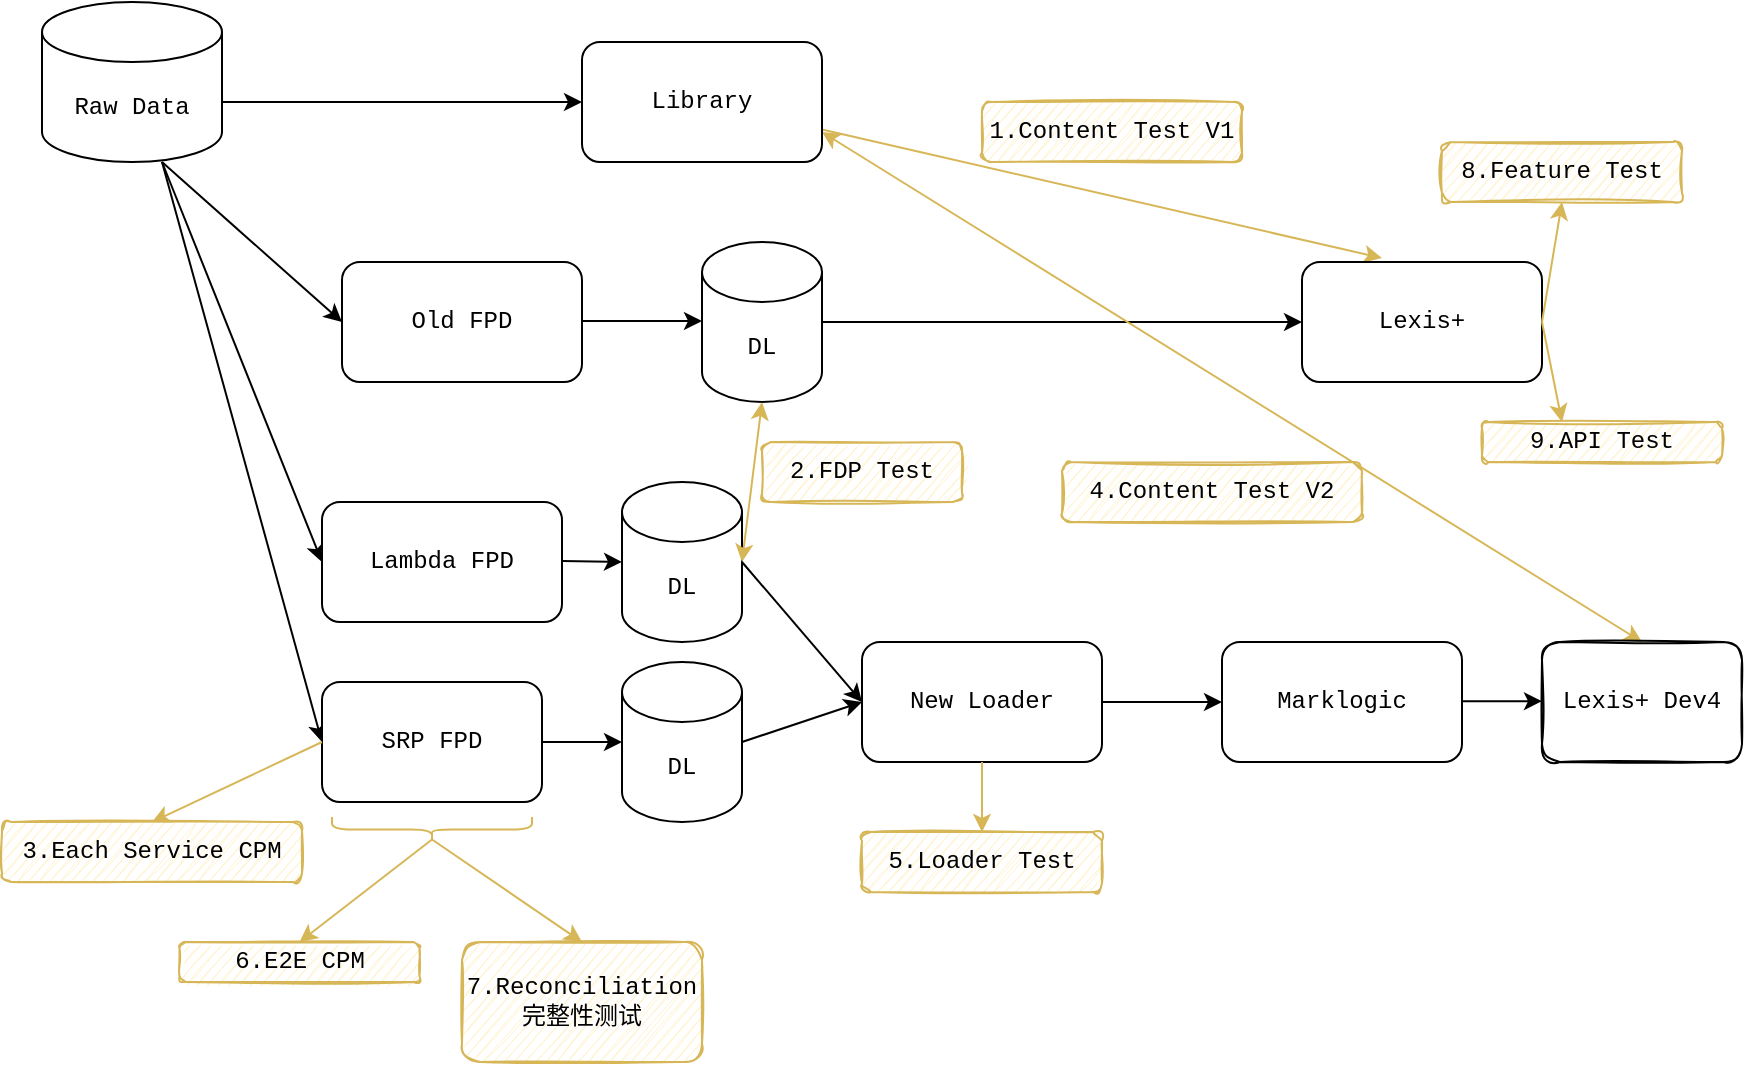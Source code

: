 <mxfile version="14.8.4" type="github"><diagram id="z3M5qpq1Decsd7AQ80GU" name="Page-1"><mxGraphModel dx="2038" dy="610" grid="1" gridSize="10" guides="1" tooltips="1" connect="1" arrows="1" fold="1" page="1" pageScale="1" pageWidth="900" pageHeight="1600" math="0" shadow="0"><root><mxCell id="0"/><mxCell id="1" parent="0"/><mxCell id="dSbf3dLTvjtkeGo2KUm8-36" value="1.Content Test V1" style="rounded=1;whiteSpace=wrap;html=1;fillColor=#fff2cc;strokeColor=#d6b656;fontFamily=Courier New;fontStyle=0;shadow=0;sketch=1;" vertex="1" parent="1"><mxGeometry x="480" y="220" width="130" height="30" as="geometry"/></mxCell><mxCell id="dSbf3dLTvjtkeGo2KUm8-1" value="Raw Data" style="shape=cylinder3;whiteSpace=wrap;html=1;boundedLbl=1;backgroundOutline=1;size=15;rounded=1;fontFamily=Courier New;fontStyle=0" vertex="1" parent="1"><mxGeometry x="10" y="170" width="90" height="80" as="geometry"/></mxCell><mxCell id="dSbf3dLTvjtkeGo2KUm8-2" value="" style="endArrow=classic;html=1;fontFamily=Courier New;fontStyle=0" edge="1" parent="1"><mxGeometry width="50" height="50" relative="1" as="geometry"><mxPoint x="100" y="220" as="sourcePoint"/><mxPoint x="280" y="220" as="targetPoint"/></mxGeometry></mxCell><mxCell id="dSbf3dLTvjtkeGo2KUm8-4" value="" style="endArrow=classic;html=1;fontFamily=Courier New;fontStyle=0" edge="1" parent="1"><mxGeometry width="50" height="50" relative="1" as="geometry"><mxPoint x="70" y="250" as="sourcePoint"/><mxPoint x="160" y="330" as="targetPoint"/></mxGeometry></mxCell><mxCell id="dSbf3dLTvjtkeGo2KUm8-5" value="Old FPD" style="whiteSpace=wrap;html=1;rounded=1;fontFamily=Courier New;fontStyle=0" vertex="1" parent="1"><mxGeometry x="160" y="300" width="120" height="60" as="geometry"/></mxCell><mxCell id="dSbf3dLTvjtkeGo2KUm8-6" value="" style="endArrow=classic;html=1;fontFamily=Courier New;fontStyle=0" edge="1" parent="1"><mxGeometry width="50" height="50" relative="1" as="geometry"><mxPoint x="280" y="329.5" as="sourcePoint"/><mxPoint x="340" y="329.5" as="targetPoint"/></mxGeometry></mxCell><mxCell id="dSbf3dLTvjtkeGo2KUm8-7" value="DL" style="shape=cylinder3;whiteSpace=wrap;html=1;boundedLbl=1;backgroundOutline=1;size=15;rounded=1;fontFamily=Courier New;fontStyle=0" vertex="1" parent="1"><mxGeometry x="340" y="290" width="60" height="80" as="geometry"/></mxCell><mxCell id="dSbf3dLTvjtkeGo2KUm8-8" value="" style="endArrow=classic;html=1;entryX=0;entryY=0.5;entryDx=0;entryDy=0;fontFamily=Courier New;fontStyle=0" edge="1" parent="1" target="dSbf3dLTvjtkeGo2KUm8-9"><mxGeometry width="50" height="50" relative="1" as="geometry"><mxPoint x="400" y="330" as="sourcePoint"/><mxPoint x="550" y="330" as="targetPoint"/></mxGeometry></mxCell><mxCell id="dSbf3dLTvjtkeGo2KUm8-10" value="" style="endArrow=classic;startArrow=none;html=1;entryX=0.333;entryY=-0.033;entryDx=0;entryDy=0;entryPerimeter=0;fillColor=#fff2cc;strokeColor=#d6b656;fontFamily=Courier New;fontStyle=0" edge="1" parent="1" source="dSbf3dLTvjtkeGo2KUm8-3" target="dSbf3dLTvjtkeGo2KUm8-9"><mxGeometry width="50" height="50" relative="1" as="geometry"><mxPoint x="290" y="210" as="sourcePoint"/><mxPoint x="590" y="290" as="targetPoint"/></mxGeometry></mxCell><mxCell id="dSbf3dLTvjtkeGo2KUm8-9" value="Lexis+" style="whiteSpace=wrap;html=1;rounded=1;fontFamily=Courier New;fontStyle=0" vertex="1" parent="1"><mxGeometry x="640" y="300" width="120" height="60" as="geometry"/></mxCell><mxCell id="dSbf3dLTvjtkeGo2KUm8-12" value="" style="endArrow=classic;html=1;fontFamily=Courier New;fontStyle=0" edge="1" parent="1"><mxGeometry width="50" height="50" relative="1" as="geometry"><mxPoint x="70" y="250" as="sourcePoint"/><mxPoint x="150" y="450" as="targetPoint"/></mxGeometry></mxCell><mxCell id="dSbf3dLTvjtkeGo2KUm8-14" value="Lambda FPD" style="rounded=1;whiteSpace=wrap;html=1;fontFamily=Courier New;fontStyle=0" vertex="1" parent="1"><mxGeometry x="150" y="420" width="120" height="60" as="geometry"/></mxCell><mxCell id="dSbf3dLTvjtkeGo2KUm8-15" value="" style="endArrow=classic;html=1;entryX=0;entryY=0.5;entryDx=0;entryDy=0;entryPerimeter=0;fontFamily=Courier New;fontStyle=0" edge="1" parent="1" target="dSbf3dLTvjtkeGo2KUm8-16"><mxGeometry width="50" height="50" relative="1" as="geometry"><mxPoint x="270" y="449.5" as="sourcePoint"/><mxPoint x="290" y="450" as="targetPoint"/></mxGeometry></mxCell><mxCell id="dSbf3dLTvjtkeGo2KUm8-16" value="DL" style="shape=cylinder3;whiteSpace=wrap;html=1;boundedLbl=1;backgroundOutline=1;size=15;rounded=1;fontFamily=Courier New;fontStyle=0" vertex="1" parent="1"><mxGeometry x="300" y="410" width="60" height="80" as="geometry"/></mxCell><mxCell id="dSbf3dLTvjtkeGo2KUm8-17" value="" style="endArrow=classic;html=1;entryX=0;entryY=0.5;entryDx=0;entryDy=0;fontFamily=Courier New;fontStyle=0;exitX=1;exitY=0.5;exitDx=0;exitDy=0;" edge="1" parent="1" source="dSbf3dLTvjtkeGo2KUm8-19" target="dSbf3dLTvjtkeGo2KUm8-22"><mxGeometry width="50" height="50" relative="1" as="geometry"><mxPoint x="550" y="519.5" as="sourcePoint"/><mxPoint x="590" y="519.5" as="targetPoint"/><Array as="points"><mxPoint x="580" y="520"/></Array></mxGeometry></mxCell><mxCell id="dSbf3dLTvjtkeGo2KUm8-18" value="" style="endArrow=classic;html=1;fontFamily=Courier New;fontStyle=0" edge="1" parent="1"><mxGeometry width="50" height="50" relative="1" as="geometry"><mxPoint x="360" y="450" as="sourcePoint"/><mxPoint x="420" y="520" as="targetPoint"/></mxGeometry></mxCell><mxCell id="dSbf3dLTvjtkeGo2KUm8-19" value="New Loader" style="rounded=1;whiteSpace=wrap;html=1;fontFamily=Courier New;fontStyle=0" vertex="1" parent="1"><mxGeometry x="420" y="490" width="120" height="60" as="geometry"/></mxCell><mxCell id="dSbf3dLTvjtkeGo2KUm8-22" value="Marklogic" style="rounded=1;whiteSpace=wrap;html=1;fontFamily=Courier New;fontStyle=0" vertex="1" parent="1"><mxGeometry x="600" y="490" width="120" height="60" as="geometry"/></mxCell><mxCell id="dSbf3dLTvjtkeGo2KUm8-24" value="" style="endArrow=classic;html=1;fontFamily=Courier New;fontStyle=0" edge="1" parent="1"><mxGeometry width="50" height="50" relative="1" as="geometry"><mxPoint x="70" y="250" as="sourcePoint"/><mxPoint x="150" y="540" as="targetPoint"/></mxGeometry></mxCell><mxCell id="dSbf3dLTvjtkeGo2KUm8-27" value="SRP FPD" style="rounded=1;whiteSpace=wrap;html=1;fontFamily=Courier New;fontStyle=0" vertex="1" parent="1"><mxGeometry x="150" y="510" width="110" height="60" as="geometry"/></mxCell><mxCell id="dSbf3dLTvjtkeGo2KUm8-28" value="" style="endArrow=classic;html=1;entryX=0;entryY=0.5;entryDx=0;entryDy=0;entryPerimeter=0;fontFamily=Courier New;fontStyle=0" edge="1" parent="1" target="dSbf3dLTvjtkeGo2KUm8-29"><mxGeometry width="50" height="50" relative="1" as="geometry"><mxPoint x="260" y="540" as="sourcePoint"/><mxPoint x="290" y="540" as="targetPoint"/></mxGeometry></mxCell><mxCell id="dSbf3dLTvjtkeGo2KUm8-29" value="DL" style="shape=cylinder3;whiteSpace=wrap;html=1;boundedLbl=1;backgroundOutline=1;size=15;rounded=1;fontFamily=Courier New;fontStyle=0" vertex="1" parent="1"><mxGeometry x="300" y="500" width="60" height="80" as="geometry"/></mxCell><mxCell id="dSbf3dLTvjtkeGo2KUm8-30" value="" style="endArrow=classic;html=1;entryX=0;entryY=0.5;entryDx=0;entryDy=0;exitX=1;exitY=0.5;exitDx=0;exitDy=0;exitPerimeter=0;fontFamily=Courier New;fontStyle=0" edge="1" parent="1" source="dSbf3dLTvjtkeGo2KUm8-29" target="dSbf3dLTvjtkeGo2KUm8-19"><mxGeometry width="50" height="50" relative="1" as="geometry"><mxPoint x="370" y="540" as="sourcePoint"/><mxPoint x="400" y="495" as="targetPoint"/></mxGeometry></mxCell><mxCell id="dSbf3dLTvjtkeGo2KUm8-37" value="5.Loader Test" style="rounded=1;whiteSpace=wrap;html=1;fontFamily=Courier New;fillColor=#fff2cc;strokeColor=#d6b656;fontStyle=0;sketch=1;" vertex="1" parent="1"><mxGeometry x="420" y="585" width="120" height="30" as="geometry"/></mxCell><mxCell id="dSbf3dLTvjtkeGo2KUm8-40" value="4.Content Test V2" style="rounded=1;whiteSpace=wrap;html=1;fontFamily=Courier New;fillColor=#fff2cc;strokeColor=#d6b656;fontStyle=0;sketch=1;" vertex="1" parent="1"><mxGeometry x="520" y="400" width="150" height="30" as="geometry"/></mxCell><mxCell id="dSbf3dLTvjtkeGo2KUm8-47" value="3.Each Service CPM" style="rounded=1;whiteSpace=wrap;html=1;fontFamily=Courier New;fillColor=#fff2cc;strokeColor=#d6b656;fontStyle=0;sketch=1;glass=0;shadow=0;" vertex="1" parent="1"><mxGeometry x="-10" y="580" width="150" height="30" as="geometry"/></mxCell><mxCell id="dSbf3dLTvjtkeGo2KUm8-48" value="" style="shape=curlyBracket;whiteSpace=wrap;html=1;rounded=1;fontFamily=Courier New;rotation=-90;fontStyle=0;fillColor=#fff2cc;strokeColor=#d6b656;" vertex="1" parent="1"><mxGeometry x="198.75" y="533.75" width="12.5" height="100" as="geometry"/></mxCell><mxCell id="dSbf3dLTvjtkeGo2KUm8-51" value="6.E2E CPM" style="rounded=1;whiteSpace=wrap;html=1;fontFamily=Courier New;fillColor=#fff2cc;strokeColor=#d6b656;fontStyle=0;sketch=1;" vertex="1" parent="1"><mxGeometry x="78.75" y="640" width="120" height="20" as="geometry"/></mxCell><mxCell id="dSbf3dLTvjtkeGo2KUm8-52" value="7.Reconciliation&lt;br&gt;完整性测试" style="rounded=1;whiteSpace=wrap;html=1;fontFamily=Courier New;fillColor=#fff2cc;strokeColor=#d6b656;sketch=1;fontStyle=0" vertex="1" parent="1"><mxGeometry x="220" y="640" width="120" height="60" as="geometry"/></mxCell><mxCell id="dSbf3dLTvjtkeGo2KUm8-53" value="" style="endArrow=classic;startArrow=classic;html=1;fontFamily=Courier New;entryX=0.5;entryY=0;entryDx=0;entryDy=0;fontColor=#66FF66;fillColor=#fff2cc;strokeColor=#d6b656;fontStyle=0;exitX=1;exitY=0.75;exitDx=0;exitDy=0;" edge="1" parent="1" source="dSbf3dLTvjtkeGo2KUm8-3" target="dSbf3dLTvjtkeGo2KUm8-65"><mxGeometry width="50" height="50" relative="1" as="geometry"><mxPoint x="290" y="210" as="sourcePoint"/><mxPoint x="340" y="160" as="targetPoint"/></mxGeometry></mxCell><mxCell id="dSbf3dLTvjtkeGo2KUm8-54" value="" style="endArrow=classic;html=1;fontFamily=Courier New;fontColor=#66FF66;entryX=0.5;entryY=0;entryDx=0;entryDy=0;fillColor=#fff2cc;strokeColor=#d6b656;fontStyle=0;exitX=0.5;exitY=1;exitDx=0;exitDy=0;" edge="1" parent="1" source="dSbf3dLTvjtkeGo2KUm8-19" target="dSbf3dLTvjtkeGo2KUm8-37"><mxGeometry width="50" height="50" relative="1" as="geometry"><mxPoint x="530" y="550" as="sourcePoint"/><mxPoint x="580" y="500" as="targetPoint"/></mxGeometry></mxCell><mxCell id="dSbf3dLTvjtkeGo2KUm8-55" value="" style="endArrow=classic;html=1;fontFamily=Courier New;fontColor=#66FF66;entryX=0.5;entryY=0;entryDx=0;entryDy=0;fillColor=#fff2cc;strokeColor=#d6b656;fontStyle=0" edge="1" parent="1" target="dSbf3dLTvjtkeGo2KUm8-47"><mxGeometry width="50" height="50" relative="1" as="geometry"><mxPoint x="150" y="540" as="sourcePoint"/><mxPoint x="200" y="490" as="targetPoint"/></mxGeometry></mxCell><mxCell id="dSbf3dLTvjtkeGo2KUm8-56" value="" style="endArrow=classic;html=1;fontFamily=Courier New;fontColor=#66FF66;exitX=0.1;exitY=0.5;exitDx=0;exitDy=0;exitPerimeter=0;entryX=0.5;entryY=0;entryDx=0;entryDy=0;fillColor=#fff2cc;strokeColor=#d6b656;fontStyle=0" edge="1" parent="1" source="dSbf3dLTvjtkeGo2KUm8-48" target="dSbf3dLTvjtkeGo2KUm8-51"><mxGeometry width="50" height="50" relative="1" as="geometry"><mxPoint x="610" y="490" as="sourcePoint"/><mxPoint x="660" y="440" as="targetPoint"/></mxGeometry></mxCell><mxCell id="dSbf3dLTvjtkeGo2KUm8-57" value="" style="endArrow=classic;html=1;fontFamily=Courier New;fontColor=#66FF66;exitX=0.1;exitY=0.5;exitDx=0;exitDy=0;exitPerimeter=0;entryX=0.5;entryY=0;entryDx=0;entryDy=0;fontStyle=0;fillColor=#fff2cc;strokeColor=#d6b656;" edge="1" parent="1" source="dSbf3dLTvjtkeGo2KUm8-48" target="dSbf3dLTvjtkeGo2KUm8-52"><mxGeometry width="50" height="50" relative="1" as="geometry"><mxPoint x="610" y="490" as="sourcePoint"/><mxPoint x="660" y="440" as="targetPoint"/></mxGeometry></mxCell><mxCell id="dSbf3dLTvjtkeGo2KUm8-58" value="" style="endArrow=classic;startArrow=classic;html=1;fontFamily=Courier New;fontColor=#66FF66;entryX=0.5;entryY=1;entryDx=0;entryDy=0;entryPerimeter=0;fillColor=#fff2cc;strokeColor=#d6b656;fontStyle=0" edge="1" parent="1" target="dSbf3dLTvjtkeGo2KUm8-7"><mxGeometry width="50" height="50" relative="1" as="geometry"><mxPoint x="360" y="450" as="sourcePoint"/><mxPoint x="660" y="430" as="targetPoint"/></mxGeometry></mxCell><mxCell id="dSbf3dLTvjtkeGo2KUm8-59" value="2.FDP Test" style="rounded=1;whiteSpace=wrap;html=1;fontFamily=Courier New;fontStyle=0;fillColor=#fff2cc;strokeColor=#d6b656;sketch=1;" vertex="1" parent="1"><mxGeometry x="370" y="390" width="100" height="30" as="geometry"/></mxCell><mxCell id="dSbf3dLTvjtkeGo2KUm8-60" value="" style="endArrow=classic;html=1;fontFamily=Courier New;fontColor=#000000;fillColor=#fff2cc;strokeColor=#d6b656;" edge="1" parent="1"><mxGeometry width="50" height="50" relative="1" as="geometry"><mxPoint x="760" y="330" as="sourcePoint"/><mxPoint x="770" y="270" as="targetPoint"/></mxGeometry></mxCell><mxCell id="dSbf3dLTvjtkeGo2KUm8-61" value="8.Feature Test" style="rounded=1;whiteSpace=wrap;html=1;shadow=0;glass=0;sketch=1;fontFamily=Courier New;fillColor=#fff2cc;strokeColor=#d6b656;" vertex="1" parent="1"><mxGeometry x="710" y="240" width="120" height="30" as="geometry"/></mxCell><mxCell id="dSbf3dLTvjtkeGo2KUm8-62" value="" style="endArrow=classic;html=1;fontFamily=Courier New;fontColor=#000000;fillColor=#fff2cc;strokeColor=#d6b656;" edge="1" parent="1"><mxGeometry width="50" height="50" relative="1" as="geometry"><mxPoint x="760" y="330" as="sourcePoint"/><mxPoint x="770" y="380" as="targetPoint"/></mxGeometry></mxCell><mxCell id="dSbf3dLTvjtkeGo2KUm8-63" value="9.API Test" style="rounded=1;whiteSpace=wrap;html=1;shadow=0;glass=0;sketch=1;fontFamily=Courier New;fillColor=#fff2cc;strokeColor=#d6b656;" vertex="1" parent="1"><mxGeometry x="730" y="380" width="120" height="20" as="geometry"/></mxCell><mxCell id="dSbf3dLTvjtkeGo2KUm8-64" value="" style="endArrow=classic;html=1;fontFamily=Courier New;fontColor=#000000;" edge="1" parent="1"><mxGeometry width="50" height="50" relative="1" as="geometry"><mxPoint x="720" y="519.6" as="sourcePoint"/><mxPoint x="760" y="519.6" as="targetPoint"/></mxGeometry></mxCell><mxCell id="dSbf3dLTvjtkeGo2KUm8-65" value="Lexis+ Dev4" style="rounded=1;whiteSpace=wrap;html=1;shadow=0;glass=0;sketch=1;fontFamily=Courier New;fontColor=#000000;" vertex="1" parent="1"><mxGeometry x="760" y="490" width="100" height="60" as="geometry"/></mxCell><mxCell id="dSbf3dLTvjtkeGo2KUm8-3" value="Library" style="whiteSpace=wrap;html=1;rounded=1;fontFamily=Courier New;fontStyle=0" vertex="1" parent="1"><mxGeometry x="280" y="190" width="120" height="60" as="geometry"/></mxCell></root></mxGraphModel></diagram></mxfile>